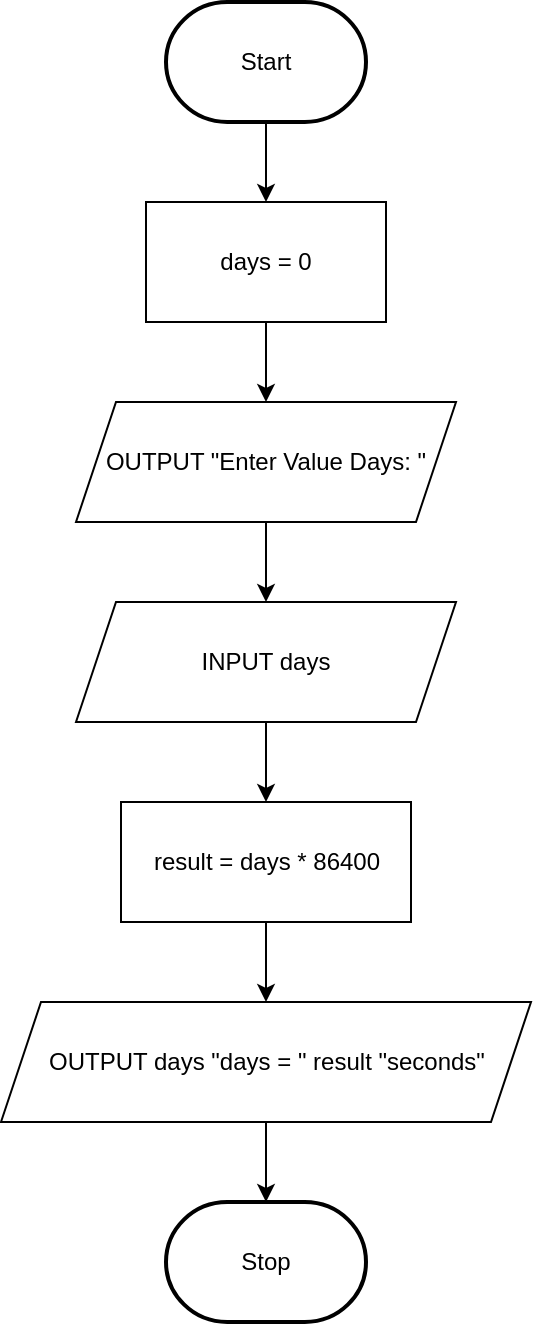 <mxfile version="21.1.2" type="device">
  <diagram name="Page-1" id="B8DRJpl-GGg9C0Q8nlwz">
    <mxGraphModel dx="505" dy="237" grid="1" gridSize="10" guides="1" tooltips="1" connect="1" arrows="1" fold="1" page="1" pageScale="1" pageWidth="1700" pageHeight="1100" math="0" shadow="0">
      <root>
        <mxCell id="0" />
        <mxCell id="1" parent="0" />
        <mxCell id="iL5AhyJeSs_xsc2IeSu2-13" style="edgeStyle=orthogonalEdgeStyle;rounded=0;orthogonalLoop=1;jettySize=auto;html=1;entryX=0.5;entryY=0;entryDx=0;entryDy=0;" parent="1" source="iL5AhyJeSs_xsc2IeSu2-1" target="iL5AhyJeSs_xsc2IeSu2-3" edge="1">
          <mxGeometry relative="1" as="geometry" />
        </mxCell>
        <mxCell id="iL5AhyJeSs_xsc2IeSu2-1" value="Start" style="strokeWidth=2;html=1;shape=mxgraph.flowchart.terminator;whiteSpace=wrap;" parent="1" vertex="1">
          <mxGeometry x="165" y="70" width="100" height="60" as="geometry" />
        </mxCell>
        <mxCell id="iL5AhyJeSs_xsc2IeSu2-2" value="Stop" style="strokeWidth=2;html=1;shape=mxgraph.flowchart.terminator;whiteSpace=wrap;" parent="1" vertex="1">
          <mxGeometry x="165" y="670" width="100" height="60" as="geometry" />
        </mxCell>
        <mxCell id="iL5AhyJeSs_xsc2IeSu2-12" style="edgeStyle=orthogonalEdgeStyle;rounded=0;orthogonalLoop=1;jettySize=auto;html=1;" parent="1" source="iL5AhyJeSs_xsc2IeSu2-3" target="iL5AhyJeSs_xsc2IeSu2-4" edge="1">
          <mxGeometry relative="1" as="geometry" />
        </mxCell>
        <mxCell id="iL5AhyJeSs_xsc2IeSu2-3" value="days = 0" style="rounded=0;whiteSpace=wrap;html=1;" parent="1" vertex="1">
          <mxGeometry x="155" y="170" width="120" height="60" as="geometry" />
        </mxCell>
        <mxCell id="iL5AhyJeSs_xsc2IeSu2-11" style="edgeStyle=orthogonalEdgeStyle;rounded=0;orthogonalLoop=1;jettySize=auto;html=1;entryX=0.5;entryY=0;entryDx=0;entryDy=0;" parent="1" source="iL5AhyJeSs_xsc2IeSu2-4" target="iL5AhyJeSs_xsc2IeSu2-5" edge="1">
          <mxGeometry relative="1" as="geometry" />
        </mxCell>
        <mxCell id="iL5AhyJeSs_xsc2IeSu2-4" value="OUTPUT &quot;Enter Value Days: &quot;" style="shape=parallelogram;perimeter=parallelogramPerimeter;whiteSpace=wrap;html=1;fixedSize=1;" parent="1" vertex="1">
          <mxGeometry x="120" y="270" width="190" height="60" as="geometry" />
        </mxCell>
        <mxCell id="iL5AhyJeSs_xsc2IeSu2-10" style="edgeStyle=orthogonalEdgeStyle;rounded=0;orthogonalLoop=1;jettySize=auto;html=1;entryX=0.5;entryY=0;entryDx=0;entryDy=0;" parent="1" source="iL5AhyJeSs_xsc2IeSu2-5" target="iL5AhyJeSs_xsc2IeSu2-6" edge="1">
          <mxGeometry relative="1" as="geometry" />
        </mxCell>
        <mxCell id="iL5AhyJeSs_xsc2IeSu2-5" value="INPUT days" style="shape=parallelogram;perimeter=parallelogramPerimeter;whiteSpace=wrap;html=1;fixedSize=1;" parent="1" vertex="1">
          <mxGeometry x="120" y="370" width="190" height="60" as="geometry" />
        </mxCell>
        <mxCell id="iL5AhyJeSs_xsc2IeSu2-9" style="edgeStyle=orthogonalEdgeStyle;rounded=0;orthogonalLoop=1;jettySize=auto;html=1;entryX=0.5;entryY=0;entryDx=0;entryDy=0;" parent="1" source="iL5AhyJeSs_xsc2IeSu2-6" target="iL5AhyJeSs_xsc2IeSu2-8" edge="1">
          <mxGeometry relative="1" as="geometry" />
        </mxCell>
        <mxCell id="iL5AhyJeSs_xsc2IeSu2-6" value="result = days * 86400" style="rounded=0;whiteSpace=wrap;html=1;" parent="1" vertex="1">
          <mxGeometry x="142.5" y="470" width="145" height="60" as="geometry" />
        </mxCell>
        <mxCell id="iL5AhyJeSs_xsc2IeSu2-14" style="edgeStyle=orthogonalEdgeStyle;rounded=0;orthogonalLoop=1;jettySize=auto;html=1;entryX=0.5;entryY=0;entryDx=0;entryDy=0;entryPerimeter=0;" parent="1" source="iL5AhyJeSs_xsc2IeSu2-8" target="iL5AhyJeSs_xsc2IeSu2-2" edge="1">
          <mxGeometry relative="1" as="geometry" />
        </mxCell>
        <mxCell id="iL5AhyJeSs_xsc2IeSu2-8" value="OUTPUT days &quot;days = &quot; result &quot;seconds&quot;" style="shape=parallelogram;perimeter=parallelogramPerimeter;whiteSpace=wrap;html=1;fixedSize=1;" parent="1" vertex="1">
          <mxGeometry x="82.5" y="570" width="265" height="60" as="geometry" />
        </mxCell>
      </root>
    </mxGraphModel>
  </diagram>
</mxfile>
